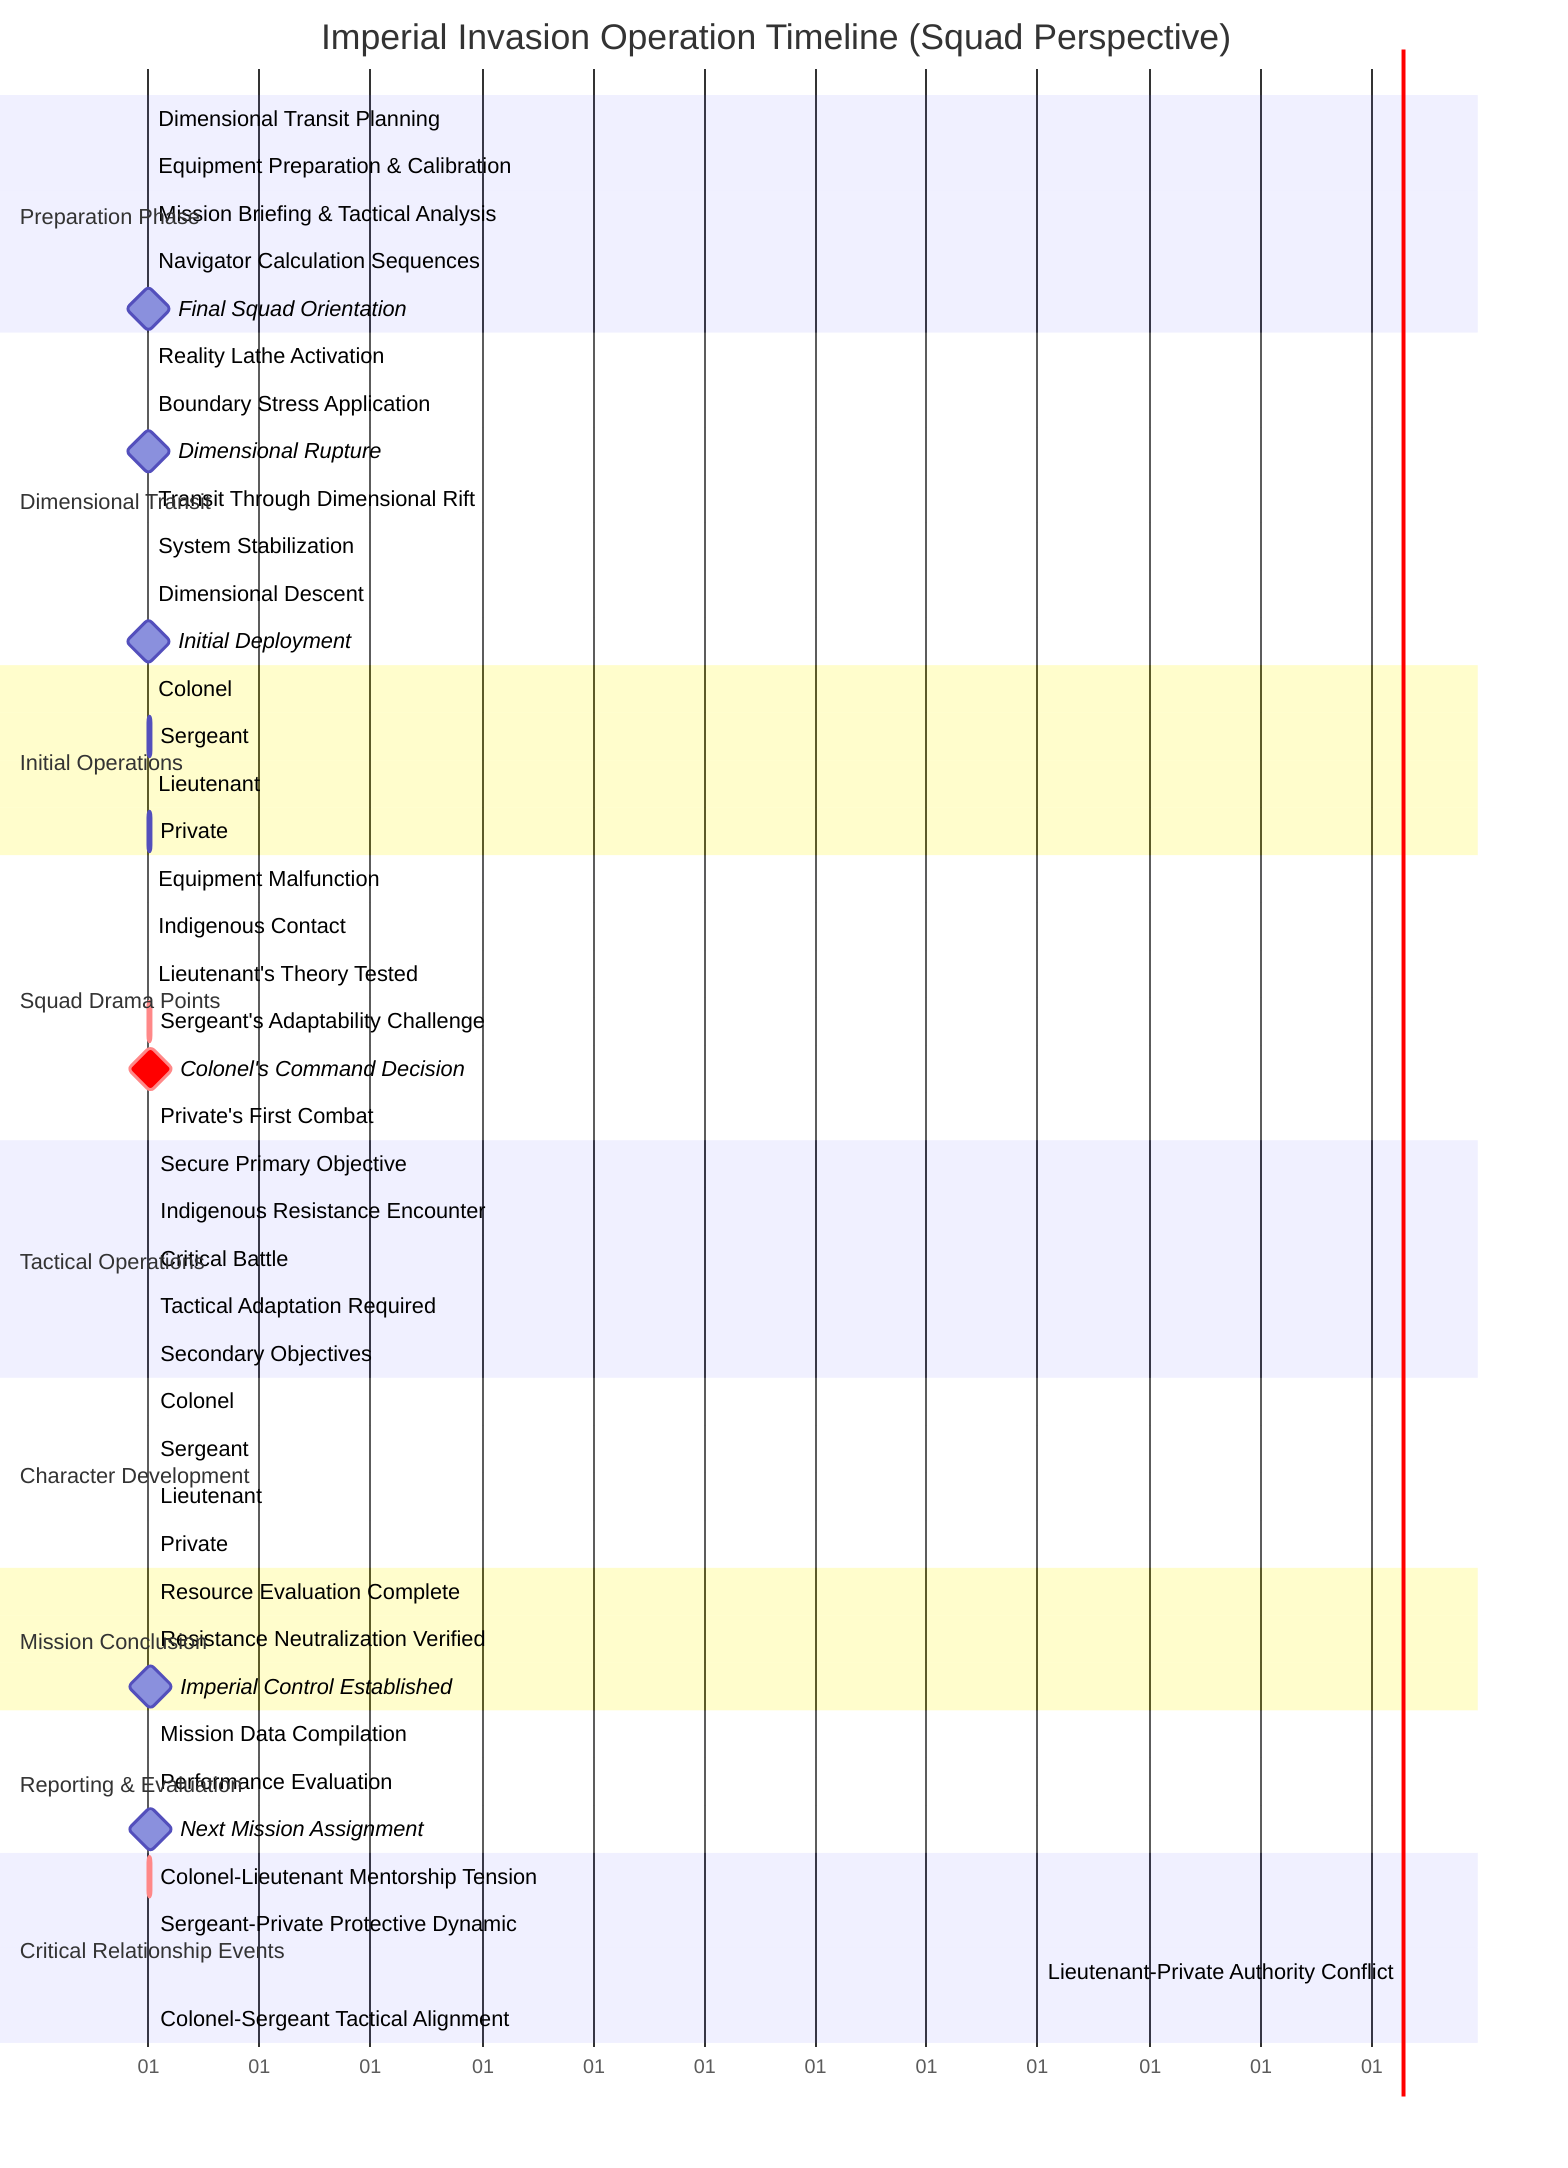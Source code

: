 gantt
    title Imperial Invasion Operation Timeline (Squad Perspective)
    dateFormat X
    axisFormat %d
    
    section Preparation Phase
    Dimensional Transit Planning          :p1, 0, 3d
    Equipment Preparation & Calibration   :p2, after p1, 2d
    Mission Briefing & Tactical Analysis  :p3, after p2, 2d
    Navigator Calculation Sequences       :p4, 0, 6d
    Final Squad Orientation              :milestone, after p3, 0d
    
    section Dimensional Transit
    Reality Lathe Activation              :t1, after p4, 1d
    Boundary Stress Application           :t2, after t1, 1d
    Dimensional Rupture                   :milestone, after t2, 0d
    Transit Through Dimensional Rift      :t3, after t2, 1d
    System Stabilization                  :t4, after t3, 1d
    Dimensional Descent                   :t5, after t4, 2d
    Initial Deployment                    :milestone, after t5, 0d
    
    section Initial Operations
    Colonel: Command Establishment        :c1, after t5, 3d
    Sergeant: Reconnaissance Operations   :s1, after t5, 5d
    Lieutenant: Strategic Analysis        :l1, after t5, 3d
    Private: Equipment Operation          :p5, after t5, 5d
    
    section Squad Drama Points
    Equipment Malfunction                 :crit, d1, after t5, 1d
    Indigenous Contact                    :crit, d2, after d1, 1d
    Lieutenant's Theory Tested            :crit, d3, after d2, 2d
    Sergeant's Adaptability Challenge     :crit, d4, after d3, 2d
    Colonel's Command Decision            :crit, milestone, after d4, 0d
    Private's First Combat                :crit, d5, after d4, 2d
    
    section Tactical Operations
    Secure Primary Objective              :o1, after d4, 3d
    Indigenous Resistance Encounter       :o2, after o1, 2d
    Critical Battle                       :crit, o3, after o2, 3d
    Tactical Adaptation Required          :o4, after o3, 2d
    Secondary Objectives                  :o5, after o4, 5d
    
    section Character Development
    Colonel: Doctrine vs. Reality         :c2, after o3, 7d
    Sergeant: Protective Instinct         :s2, after o3, 5d
    Lieutenant: Theory Failure Processing :l2, after o3, 4d
    Private: Combat Learning Acceleration :p6, after o3, 6d
    
    section Mission Conclusion
    Resource Evaluation Complete          :e1, after o5, 2d
    Resistance Neutralization Verified    :e2, after e1, 2d
    Imperial Control Established          :milestone, after e2, 0d
    
    section Reporting & Evaluation
    Mission Data Compilation              :r1, after e2, 3d
    Performance Evaluation                :r2, after r1, 2d
    Next Mission Assignment               :milestone, after r2, 0d
    
    section Critical Relationship Events
    Colonel-Lieutenant Mentorship Tension :crit, rel1, after d3, 8d
    Sergeant-Private Protective Dynamic   :crit, rel2, after d5, 7d
    Lieutenant-Private Authority Conflict :crit, rel3, after l2, 4d
    Colonel-Sergeant Tactical Alignment   :crit, rel4, after o4, 6d
